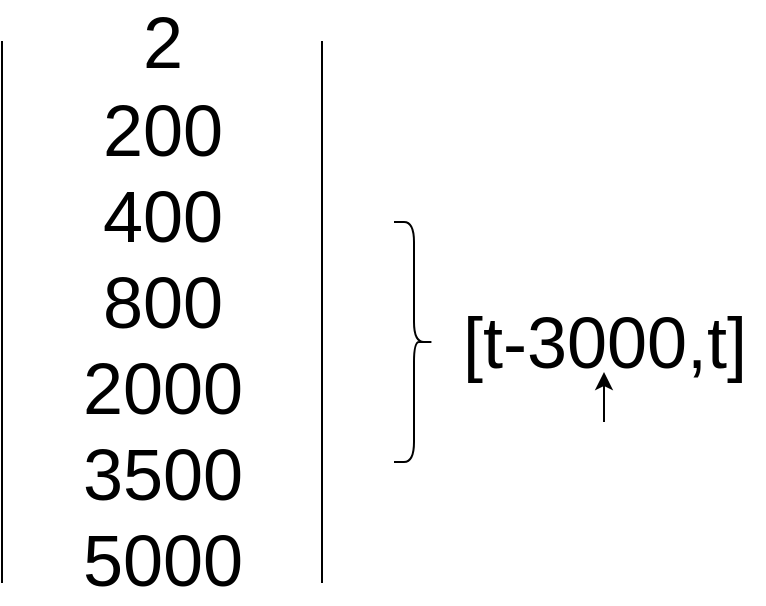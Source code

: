 <mxfile>
    <diagram id="mD2rHM3qmqNVJBH2Chnn" name="第 1 页">
        <mxGraphModel dx="974" dy="560" grid="1" gridSize="10" guides="1" tooltips="1" connect="1" arrows="1" fold="1" page="1" pageScale="1" pageWidth="827" pageHeight="1169" math="0" shadow="0">
            <root>
                <mxCell id="0"/>
                <mxCell id="1" parent="0"/>
                <mxCell id="2" value="" style="shape=partialRectangle;whiteSpace=wrap;html=1;bottom=0;top=0;fillColor=none;" vertex="1" parent="1">
                    <mxGeometry x="254" y="150" width="160" height="270" as="geometry"/>
                </mxCell>
                <mxCell id="3" value="&lt;font style=&quot;font-size: 36px&quot;&gt;2&lt;br&gt;200&lt;br&gt;400&lt;br&gt;800&lt;br&gt;2000&lt;br&gt;3500&lt;br&gt;5000&lt;br&gt;&lt;/font&gt;" style="text;html=1;resizable=0;autosize=1;align=center;verticalAlign=middle;points=[];fillColor=none;strokeColor=none;rounded=0;" vertex="1" parent="1">
                    <mxGeometry x="284" y="200" width="100" height="160" as="geometry"/>
                </mxCell>
                <mxCell id="4" value="" style="shape=curlyBracket;whiteSpace=wrap;html=1;rounded=1;flipH=1;fontSize=36;" vertex="1" parent="1">
                    <mxGeometry x="450" y="240" width="20" height="120" as="geometry"/>
                </mxCell>
                <mxCell id="5" value="&lt;font style=&quot;font-size: 36px&quot;&gt;[t-3000,t]&lt;br&gt;&lt;/font&gt;" style="text;html=1;resizable=0;autosize=1;align=center;verticalAlign=middle;points=[];fillColor=none;strokeColor=none;rounded=0;" vertex="1" parent="1">
                    <mxGeometry x="475" y="285" width="160" height="30" as="geometry"/>
                </mxCell>
                <mxCell id="7" value="" style="edgeStyle=none;html=1;fontSize=36;" edge="1" parent="1" source="6" target="5">
                    <mxGeometry relative="1" as="geometry"/>
                </mxCell>
                <mxCell id="6" value="&lt;font style=&quot;font-size: 36px&quot;&gt;&lt;br&gt;&lt;/font&gt;" style="text;html=1;resizable=0;autosize=1;align=center;verticalAlign=middle;points=[];fillColor=none;strokeColor=none;rounded=0;" vertex="1" parent="1">
                    <mxGeometry x="545" y="340" width="20" height="30" as="geometry"/>
                </mxCell>
            </root>
        </mxGraphModel>
    </diagram>
</mxfile>